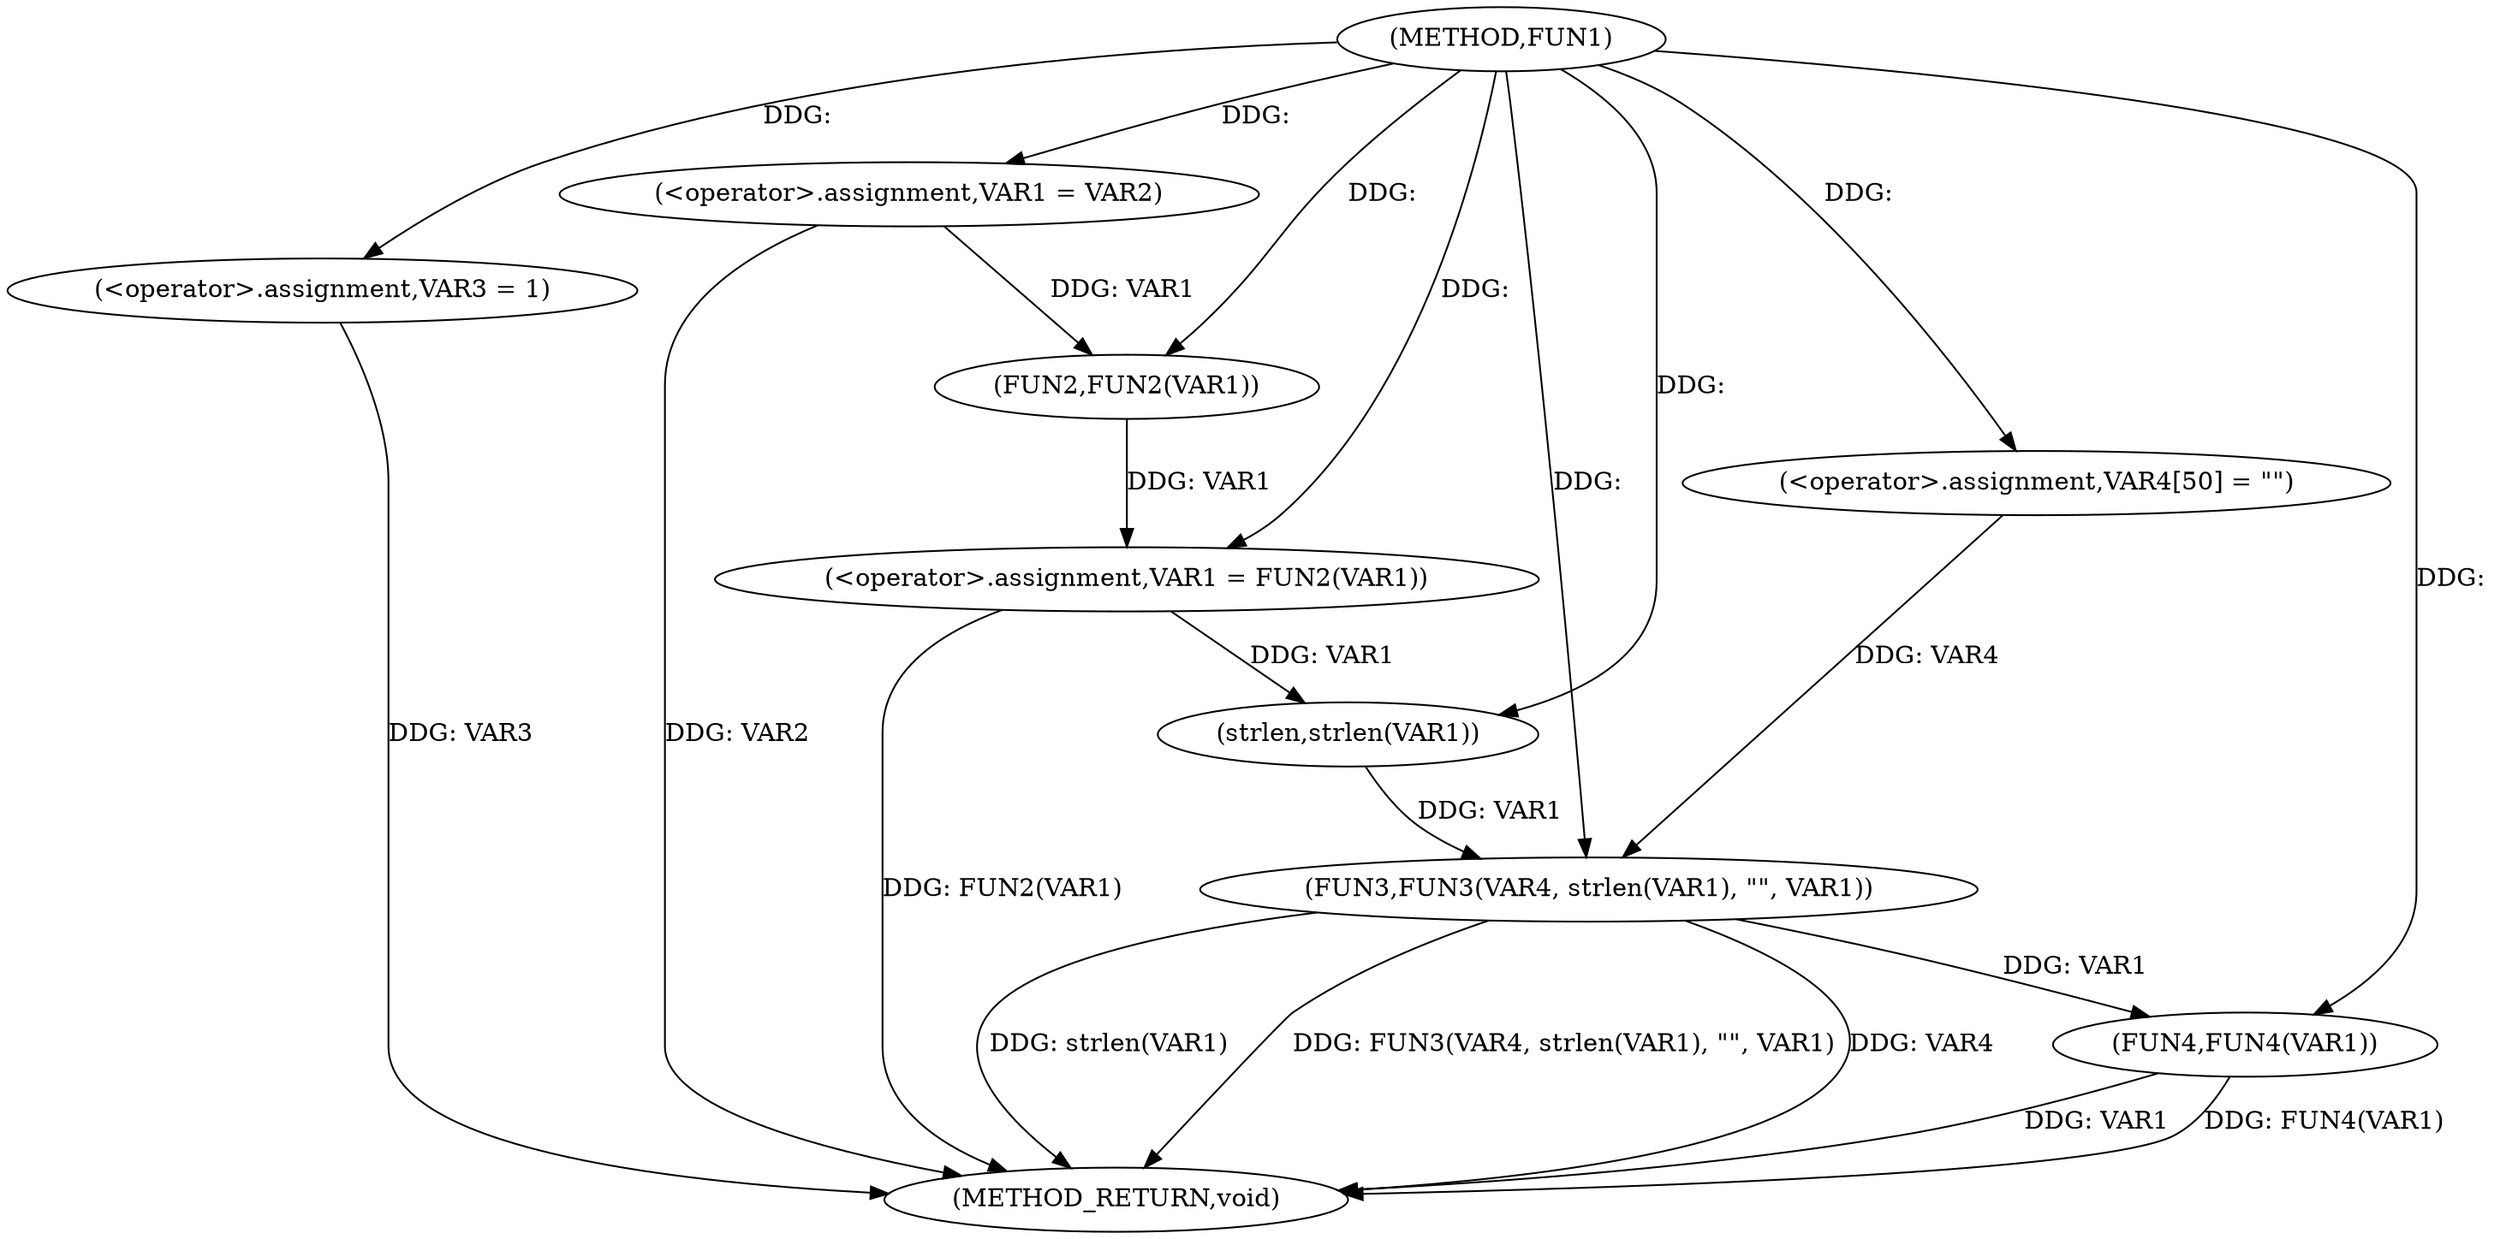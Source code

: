 digraph FUN1 {  
"1000100" [label = "(METHOD,FUN1)" ]
"1000127" [label = "(METHOD_RETURN,void)" ]
"1000104" [label = "(<operator>.assignment,VAR1 = VAR2)" ]
"1000107" [label = "(<operator>.assignment,VAR3 = 1)" ]
"1000110" [label = "(<operator>.assignment,VAR1 = FUN2(VAR1))" ]
"1000112" [label = "(FUN2,FUN2(VAR1))" ]
"1000116" [label = "(<operator>.assignment,VAR4[50] = \"\")" ]
"1000119" [label = "(FUN3,FUN3(VAR4, strlen(VAR1), \"\", VAR1))" ]
"1000121" [label = "(strlen,strlen(VAR1))" ]
"1000125" [label = "(FUN4,FUN4(VAR1))" ]
  "1000125" -> "1000127"  [ label = "DDG: VAR1"] 
  "1000125" -> "1000127"  [ label = "DDG: FUN4(VAR1)"] 
  "1000107" -> "1000127"  [ label = "DDG: VAR3"] 
  "1000119" -> "1000127"  [ label = "DDG: strlen(VAR1)"] 
  "1000110" -> "1000127"  [ label = "DDG: FUN2(VAR1)"] 
  "1000119" -> "1000127"  [ label = "DDG: FUN3(VAR4, strlen(VAR1), \"\", VAR1)"] 
  "1000104" -> "1000127"  [ label = "DDG: VAR2"] 
  "1000119" -> "1000127"  [ label = "DDG: VAR4"] 
  "1000100" -> "1000104"  [ label = "DDG: "] 
  "1000100" -> "1000107"  [ label = "DDG: "] 
  "1000112" -> "1000110"  [ label = "DDG: VAR1"] 
  "1000100" -> "1000110"  [ label = "DDG: "] 
  "1000104" -> "1000112"  [ label = "DDG: VAR1"] 
  "1000100" -> "1000112"  [ label = "DDG: "] 
  "1000100" -> "1000116"  [ label = "DDG: "] 
  "1000116" -> "1000119"  [ label = "DDG: VAR4"] 
  "1000100" -> "1000119"  [ label = "DDG: "] 
  "1000121" -> "1000119"  [ label = "DDG: VAR1"] 
  "1000110" -> "1000121"  [ label = "DDG: VAR1"] 
  "1000100" -> "1000121"  [ label = "DDG: "] 
  "1000119" -> "1000125"  [ label = "DDG: VAR1"] 
  "1000100" -> "1000125"  [ label = "DDG: "] 
}
